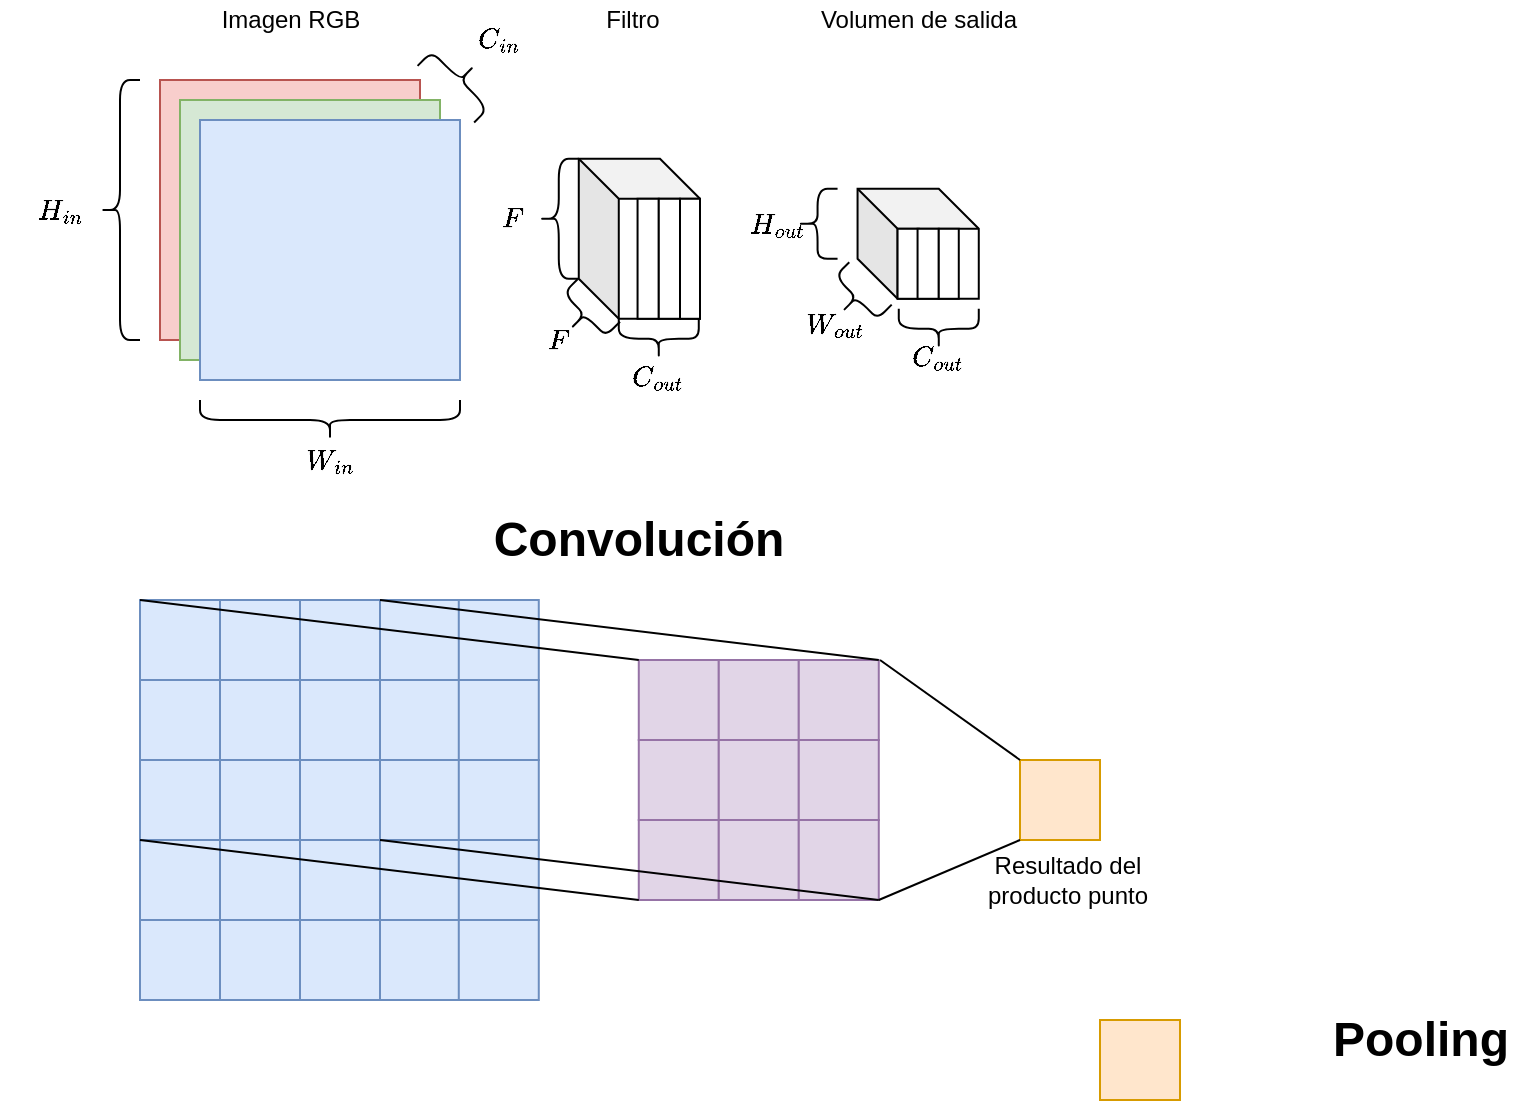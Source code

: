 <mxfile version="13.0.3" type="device"><diagram id="tAVVEoj1ymcxHaBCtEDW" name="Page-1"><mxGraphModel dx="589" dy="338" grid="1" gridSize="10" guides="1" tooltips="1" connect="1" arrows="1" fold="1" page="1" pageScale="1" pageWidth="850" pageHeight="1100" math="1" shadow="0"><root><mxCell id="0"/><mxCell id="1" parent="0"/><mxCell id="KRRAeAUciH8YKSJ020Xg-4" value="" style="shape=cube;whiteSpace=wrap;html=1;boundedLbl=1;backgroundOutline=1;darkOpacity=0.05;darkOpacity2=0.1;" parent="1" vertex="1"><mxGeometry x="518.78" y="194.39" width="60.61" height="55" as="geometry"/></mxCell><mxCell id="dYMzDaxi4i30y77EFDQi-79" value="" style="rounded=0;whiteSpace=wrap;html=1;" vertex="1" parent="1"><mxGeometry x="538.78" y="214.39" width="10.61" height="35" as="geometry"/></mxCell><mxCell id="KRRAeAUciH8YKSJ020Xg-2" value="" style="whiteSpace=wrap;html=1;aspect=fixed;fillColor=#f8cecc;strokeColor=#b85450;" parent="1" vertex="1"><mxGeometry x="170" y="140" width="130" height="130" as="geometry"/></mxCell><mxCell id="KRRAeAUciH8YKSJ020Xg-6" value="$$W_{in}$$" style="text;html=1;strokeColor=none;fillColor=none;align=center;verticalAlign=middle;whiteSpace=wrap;rounded=0;" parent="1" vertex="1"><mxGeometry x="235" y="320" width="40" height="20" as="geometry"/></mxCell><mxCell id="KRRAeAUciH8YKSJ020Xg-7" value="$$H_{in}$$" style="text;html=1;strokeColor=none;fillColor=none;align=center;verticalAlign=middle;whiteSpace=wrap;rounded=0;" parent="1" vertex="1"><mxGeometry x="100" y="195" width="40" height="20" as="geometry"/></mxCell><mxCell id="KRRAeAUciH8YKSJ020Xg-8" value="" style="whiteSpace=wrap;html=1;aspect=fixed;fillColor=#d5e8d4;strokeColor=#82b366;" parent="1" vertex="1"><mxGeometry x="180" y="150" width="130" height="130" as="geometry"/></mxCell><mxCell id="KRRAeAUciH8YKSJ020Xg-9" value="" style="whiteSpace=wrap;html=1;aspect=fixed;fillColor=#dae8fc;strokeColor=#6c8ebf;" parent="1" vertex="1"><mxGeometry x="190" y="160" width="130" height="130" as="geometry"/></mxCell><mxCell id="KRRAeAUciH8YKSJ020Xg-10" value="" style="shape=curlyBracket;whiteSpace=wrap;html=1;rounded=1;" parent="1" vertex="1"><mxGeometry x="140" y="140" width="20" height="130" as="geometry"/></mxCell><mxCell id="KRRAeAUciH8YKSJ020Xg-11" value="" style="shape=curlyBracket;whiteSpace=wrap;html=1;rounded=1;rotation=-90;" parent="1" vertex="1"><mxGeometry x="245" y="245" width="20" height="130" as="geometry"/></mxCell><mxCell id="KRRAeAUciH8YKSJ020Xg-12" value="" style="shape=curlyBracket;whiteSpace=wrap;html=1;rounded=1;rotation=135;" parent="1" vertex="1"><mxGeometry x="310" y="120" width="20" height="40" as="geometry"/></mxCell><mxCell id="KRRAeAUciH8YKSJ020Xg-13" value="$$C_{in}$$" style="text;html=1;strokeColor=none;fillColor=none;align=center;verticalAlign=middle;whiteSpace=wrap;rounded=0;" parent="1" vertex="1"><mxGeometry x="320" y="110" width="40" height="20" as="geometry"/></mxCell><mxCell id="dYMzDaxi4i30y77EFDQi-3" value="" style="shape=curlyBracket;whiteSpace=wrap;html=1;rounded=1;rotation=-90;" vertex="1" parent="1"><mxGeometry x="409.39" y="249.39" width="20" height="40" as="geometry"/></mxCell><mxCell id="dYMzDaxi4i30y77EFDQi-4" value="$$C_{out}$$" style="text;html=1;strokeColor=none;fillColor=none;align=center;verticalAlign=middle;whiteSpace=wrap;rounded=0;" vertex="1" parent="1"><mxGeometry x="399.39" y="279.39" width="40" height="20" as="geometry"/></mxCell><mxCell id="dYMzDaxi4i30y77EFDQi-5" value="" style="shape=curlyBracket;whiteSpace=wrap;html=1;rounded=1;" vertex="1" parent="1"><mxGeometry x="359.39" y="179.39" width="20" height="60" as="geometry"/></mxCell><mxCell id="dYMzDaxi4i30y77EFDQi-9" value="" style="shape=curlyBracket;whiteSpace=wrap;html=1;rounded=1;rotation=-45;" vertex="1" parent="1"><mxGeometry x="372.32" y="242.32" width="20" height="30" as="geometry"/></mxCell><mxCell id="dYMzDaxi4i30y77EFDQi-10" value="$$W_{out}$$" style="text;html=1;strokeColor=none;fillColor=none;align=center;verticalAlign=middle;whiteSpace=wrap;rounded=0;" vertex="1" parent="1"><mxGeometry x="389.39" y="179.39" width="40" height="20" as="geometry"/></mxCell><mxCell id="dYMzDaxi4i30y77EFDQi-12" value="Imagen RGB" style="text;html=1;strokeColor=none;fillColor=none;align=center;verticalAlign=middle;whiteSpace=wrap;rounded=0;" vertex="1" parent="1"><mxGeometry x="177.5" y="100" width="115" height="20" as="geometry"/></mxCell><mxCell id="dYMzDaxi4i30y77EFDQi-13" value="" style="shape=curlyBracket;whiteSpace=wrap;html=1;rounded=1;" vertex="1" parent="1"><mxGeometry x="488.78" y="194.39" width="20" height="35" as="geometry"/></mxCell><mxCell id="dYMzDaxi4i30y77EFDQi-14" value="" style="shape=curlyBracket;whiteSpace=wrap;html=1;rounded=1;rotation=-45;" vertex="1" parent="1"><mxGeometry x="508.17" y="233.78" width="20" height="30" as="geometry"/></mxCell><mxCell id="dYMzDaxi4i30y77EFDQi-16" value="Convolución" style="text;strokeColor=none;fillColor=none;html=1;fontSize=24;fontStyle=1;verticalAlign=middle;align=center;" vertex="1" parent="1"><mxGeometry x="359.39" y="350" width="100" height="40" as="geometry"/></mxCell><mxCell id="dYMzDaxi4i30y77EFDQi-17" value="Pooling" style="text;strokeColor=none;fillColor=none;html=1;fontSize=24;fontStyle=1;verticalAlign=middle;align=center;" vertex="1" parent="1"><mxGeometry x="750" y="600" width="100" height="40" as="geometry"/></mxCell><mxCell id="dYMzDaxi4i30y77EFDQi-25" value="" style="rounded=0;whiteSpace=wrap;html=1;fillColor=#dae8fc;strokeColor=#6c8ebf;" vertex="1" parent="1"><mxGeometry x="160" y="400" width="40" height="40" as="geometry"/></mxCell><mxCell id="dYMzDaxi4i30y77EFDQi-26" value="" style="rounded=0;whiteSpace=wrap;html=1;fillColor=#dae8fc;strokeColor=#6c8ebf;" vertex="1" parent="1"><mxGeometry x="200" y="400" width="40" height="40" as="geometry"/></mxCell><mxCell id="dYMzDaxi4i30y77EFDQi-27" value="" style="rounded=0;whiteSpace=wrap;html=1;fillColor=#dae8fc;strokeColor=#6c8ebf;" vertex="1" parent="1"><mxGeometry x="240" y="400" width="40" height="40" as="geometry"/></mxCell><mxCell id="dYMzDaxi4i30y77EFDQi-28" value="" style="rounded=0;whiteSpace=wrap;html=1;fillColor=#dae8fc;strokeColor=#6c8ebf;" vertex="1" parent="1"><mxGeometry x="280" y="400" width="40" height="40" as="geometry"/></mxCell><mxCell id="dYMzDaxi4i30y77EFDQi-29" value="" style="rounded=0;whiteSpace=wrap;html=1;fillColor=#dae8fc;strokeColor=#6c8ebf;" vertex="1" parent="1"><mxGeometry x="319.39" y="400" width="40" height="40" as="geometry"/></mxCell><mxCell id="dYMzDaxi4i30y77EFDQi-35" value="" style="rounded=0;whiteSpace=wrap;html=1;fillColor=#dae8fc;strokeColor=#6c8ebf;" vertex="1" parent="1"><mxGeometry x="160" y="440" width="40" height="40" as="geometry"/></mxCell><mxCell id="dYMzDaxi4i30y77EFDQi-36" value="" style="rounded=0;whiteSpace=wrap;html=1;fillColor=#dae8fc;strokeColor=#6c8ebf;" vertex="1" parent="1"><mxGeometry x="200" y="440" width="40" height="40" as="geometry"/></mxCell><mxCell id="dYMzDaxi4i30y77EFDQi-37" value="" style="rounded=0;whiteSpace=wrap;html=1;fillColor=#dae8fc;strokeColor=#6c8ebf;" vertex="1" parent="1"><mxGeometry x="240" y="440" width="40" height="40" as="geometry"/></mxCell><mxCell id="dYMzDaxi4i30y77EFDQi-38" value="" style="rounded=0;whiteSpace=wrap;html=1;fillColor=#dae8fc;strokeColor=#6c8ebf;" vertex="1" parent="1"><mxGeometry x="280" y="440" width="40" height="40" as="geometry"/></mxCell><mxCell id="dYMzDaxi4i30y77EFDQi-39" value="" style="rounded=0;whiteSpace=wrap;html=1;fillColor=#dae8fc;strokeColor=#6c8ebf;" vertex="1" parent="1"><mxGeometry x="319.39" y="440" width="40" height="40" as="geometry"/></mxCell><mxCell id="dYMzDaxi4i30y77EFDQi-40" value="" style="rounded=0;whiteSpace=wrap;html=1;fillColor=#dae8fc;strokeColor=#6c8ebf;" vertex="1" parent="1"><mxGeometry x="160" y="480" width="40" height="40" as="geometry"/></mxCell><mxCell id="dYMzDaxi4i30y77EFDQi-41" value="" style="rounded=0;whiteSpace=wrap;html=1;fillColor=#dae8fc;strokeColor=#6c8ebf;" vertex="1" parent="1"><mxGeometry x="200" y="480" width="40" height="40" as="geometry"/></mxCell><mxCell id="dYMzDaxi4i30y77EFDQi-42" value="" style="rounded=0;whiteSpace=wrap;html=1;fillColor=#dae8fc;strokeColor=#6c8ebf;" vertex="1" parent="1"><mxGeometry x="240" y="480" width="40" height="40" as="geometry"/></mxCell><mxCell id="dYMzDaxi4i30y77EFDQi-43" value="" style="rounded=0;whiteSpace=wrap;html=1;fillColor=#dae8fc;strokeColor=#6c8ebf;" vertex="1" parent="1"><mxGeometry x="280" y="480" width="40" height="40" as="geometry"/></mxCell><mxCell id="dYMzDaxi4i30y77EFDQi-44" value="" style="rounded=0;whiteSpace=wrap;html=1;fillColor=#dae8fc;strokeColor=#6c8ebf;" vertex="1" parent="1"><mxGeometry x="319.39" y="480" width="40" height="40" as="geometry"/></mxCell><mxCell id="dYMzDaxi4i30y77EFDQi-45" value="" style="rounded=0;whiteSpace=wrap;html=1;fillColor=#dae8fc;strokeColor=#6c8ebf;" vertex="1" parent="1"><mxGeometry x="160" y="520" width="40" height="40" as="geometry"/></mxCell><mxCell id="dYMzDaxi4i30y77EFDQi-46" value="" style="rounded=0;whiteSpace=wrap;html=1;fillColor=#dae8fc;strokeColor=#6c8ebf;" vertex="1" parent="1"><mxGeometry x="200" y="520" width="40" height="40" as="geometry"/></mxCell><mxCell id="dYMzDaxi4i30y77EFDQi-47" value="" style="rounded=0;whiteSpace=wrap;html=1;fillColor=#dae8fc;strokeColor=#6c8ebf;" vertex="1" parent="1"><mxGeometry x="240" y="520" width="40" height="40" as="geometry"/></mxCell><mxCell id="dYMzDaxi4i30y77EFDQi-48" value="" style="rounded=0;whiteSpace=wrap;html=1;fillColor=#dae8fc;strokeColor=#6c8ebf;" vertex="1" parent="1"><mxGeometry x="280" y="520" width="40" height="40" as="geometry"/></mxCell><mxCell id="dYMzDaxi4i30y77EFDQi-49" value="" style="rounded=0;whiteSpace=wrap;html=1;fillColor=#dae8fc;strokeColor=#6c8ebf;" vertex="1" parent="1"><mxGeometry x="319.39" y="520" width="40" height="40" as="geometry"/></mxCell><mxCell id="dYMzDaxi4i30y77EFDQi-50" value="" style="rounded=0;whiteSpace=wrap;html=1;fillColor=#dae8fc;strokeColor=#6c8ebf;" vertex="1" parent="1"><mxGeometry x="160" y="560" width="40" height="40" as="geometry"/></mxCell><mxCell id="dYMzDaxi4i30y77EFDQi-51" value="" style="rounded=0;whiteSpace=wrap;html=1;fillColor=#dae8fc;strokeColor=#6c8ebf;" vertex="1" parent="1"><mxGeometry x="200" y="560" width="40" height="40" as="geometry"/></mxCell><mxCell id="dYMzDaxi4i30y77EFDQi-52" value="" style="rounded=0;whiteSpace=wrap;html=1;fillColor=#dae8fc;strokeColor=#6c8ebf;" vertex="1" parent="1"><mxGeometry x="240" y="560" width="40" height="40" as="geometry"/></mxCell><mxCell id="dYMzDaxi4i30y77EFDQi-53" value="" style="rounded=0;whiteSpace=wrap;html=1;fillColor=#dae8fc;strokeColor=#6c8ebf;" vertex="1" parent="1"><mxGeometry x="280" y="560" width="40" height="40" as="geometry"/></mxCell><mxCell id="dYMzDaxi4i30y77EFDQi-54" value="" style="rounded=0;whiteSpace=wrap;html=1;fillColor=#dae8fc;strokeColor=#6c8ebf;" vertex="1" parent="1"><mxGeometry x="319.39" y="560" width="40" height="40" as="geometry"/></mxCell><mxCell id="dYMzDaxi4i30y77EFDQi-55" value="" style="rounded=0;whiteSpace=wrap;html=1;fillColor=#e1d5e7;strokeColor=#9673a6;" vertex="1" parent="1"><mxGeometry x="409.39" y="430" width="40" height="40" as="geometry"/></mxCell><mxCell id="dYMzDaxi4i30y77EFDQi-57" value="" style="rounded=0;whiteSpace=wrap;html=1;fillColor=#e1d5e7;strokeColor=#9673a6;" vertex="1" parent="1"><mxGeometry x="449.39" y="430" width="40" height="40" as="geometry"/></mxCell><mxCell id="dYMzDaxi4i30y77EFDQi-58" value="" style="rounded=0;whiteSpace=wrap;html=1;fillColor=#e1d5e7;strokeColor=#9673a6;" vertex="1" parent="1"><mxGeometry x="489.39" y="430" width="40" height="40" as="geometry"/></mxCell><mxCell id="dYMzDaxi4i30y77EFDQi-62" value="" style="rounded=0;whiteSpace=wrap;html=1;fillColor=#e1d5e7;strokeColor=#9673a6;" vertex="1" parent="1"><mxGeometry x="409.39" y="470" width="40" height="40" as="geometry"/></mxCell><mxCell id="dYMzDaxi4i30y77EFDQi-63" value="" style="rounded=0;whiteSpace=wrap;html=1;fillColor=#e1d5e7;strokeColor=#9673a6;" vertex="1" parent="1"><mxGeometry x="449.39" y="470" width="40" height="40" as="geometry"/></mxCell><mxCell id="dYMzDaxi4i30y77EFDQi-64" value="" style="rounded=0;whiteSpace=wrap;html=1;fillColor=#e1d5e7;strokeColor=#9673a6;" vertex="1" parent="1"><mxGeometry x="489.39" y="470" width="40" height="40" as="geometry"/></mxCell><mxCell id="dYMzDaxi4i30y77EFDQi-65" value="" style="rounded=0;whiteSpace=wrap;html=1;fillColor=#e1d5e7;strokeColor=#9673a6;" vertex="1" parent="1"><mxGeometry x="409.39" y="510" width="40" height="40" as="geometry"/></mxCell><mxCell id="dYMzDaxi4i30y77EFDQi-66" value="" style="rounded=0;whiteSpace=wrap;html=1;fillColor=#e1d5e7;strokeColor=#9673a6;" vertex="1" parent="1"><mxGeometry x="449.39" y="510" width="40" height="40" as="geometry"/></mxCell><mxCell id="dYMzDaxi4i30y77EFDQi-67" value="" style="rounded=0;whiteSpace=wrap;html=1;fillColor=#e1d5e7;strokeColor=#9673a6;" vertex="1" parent="1"><mxGeometry x="489.39" y="510" width="40" height="40" as="geometry"/></mxCell><mxCell id="dYMzDaxi4i30y77EFDQi-68" value="" style="endArrow=none;html=1;exitX=0;exitY=0;exitDx=0;exitDy=0;entryX=1;entryY=0;entryDx=0;entryDy=0;" edge="1" parent="1" source="dYMzDaxi4i30y77EFDQi-28" target="dYMzDaxi4i30y77EFDQi-58"><mxGeometry width="50" height="50" relative="1" as="geometry"><mxPoint x="350" y="530" as="sourcePoint"/><mxPoint x="400" y="480" as="targetPoint"/></mxGeometry></mxCell><mxCell id="dYMzDaxi4i30y77EFDQi-69" value="" style="endArrow=none;html=1;exitX=1;exitY=0;exitDx=0;exitDy=0;entryX=1;entryY=1;entryDx=0;entryDy=0;" edge="1" parent="1" source="dYMzDaxi4i30y77EFDQi-47" target="dYMzDaxi4i30y77EFDQi-67"><mxGeometry width="50" height="50" relative="1" as="geometry"><mxPoint x="344.39" y="630" as="sourcePoint"/><mxPoint x="394.39" y="580" as="targetPoint"/></mxGeometry></mxCell><mxCell id="dYMzDaxi4i30y77EFDQi-70" value="" style="rounded=0;whiteSpace=wrap;html=1;fillColor=#ffe6cc;strokeColor=#d79b00;" vertex="1" parent="1"><mxGeometry x="600" y="480" width="40" height="40" as="geometry"/></mxCell><mxCell id="dYMzDaxi4i30y77EFDQi-71" value="" style="endArrow=none;html=1;entryX=0;entryY=0;entryDx=0;entryDy=0;" edge="1" parent="1" target="dYMzDaxi4i30y77EFDQi-70"><mxGeometry width="50" height="50" relative="1" as="geometry"><mxPoint x="530" y="430" as="sourcePoint"/><mxPoint x="640" y="480" as="targetPoint"/></mxGeometry></mxCell><mxCell id="dYMzDaxi4i30y77EFDQi-72" value="" style="endArrow=none;html=1;exitX=1;exitY=1;exitDx=0;exitDy=0;entryX=0;entryY=1;entryDx=0;entryDy=0;" edge="1" parent="1" source="dYMzDaxi4i30y77EFDQi-67" target="dYMzDaxi4i30y77EFDQi-70"><mxGeometry width="50" height="50" relative="1" as="geometry"><mxPoint x="300" y="420" as="sourcePoint"/><mxPoint x="420" y="460" as="targetPoint"/></mxGeometry></mxCell><mxCell id="dYMzDaxi4i30y77EFDQi-73" value="" style="rounded=0;whiteSpace=wrap;html=1;fillColor=#ffe6cc;strokeColor=#d79b00;" vertex="1" parent="1"><mxGeometry x="640" y="610" width="40" height="40" as="geometry"/></mxCell><mxCell id="dYMzDaxi4i30y77EFDQi-75" value="" style="shape=curlyBracket;whiteSpace=wrap;html=1;rounded=1;rotation=-90;" vertex="1" parent="1"><mxGeometry x="549.39" y="244.39" width="20" height="40" as="geometry"/></mxCell><mxCell id="dYMzDaxi4i30y77EFDQi-76" value="$$C_{out}$$" style="text;html=1;strokeColor=none;fillColor=none;align=center;verticalAlign=middle;whiteSpace=wrap;rounded=0;" vertex="1" parent="1"><mxGeometry x="538.78" y="269.39" width="40" height="20" as="geometry"/></mxCell><mxCell id="dYMzDaxi4i30y77EFDQi-80" value="" style="rounded=0;whiteSpace=wrap;html=1;" vertex="1" parent="1"><mxGeometry x="548.78" y="214.39" width="10.61" height="35" as="geometry"/></mxCell><mxCell id="dYMzDaxi4i30y77EFDQi-81" value="" style="rounded=0;whiteSpace=wrap;html=1;" vertex="1" parent="1"><mxGeometry x="559.39" y="214.39" width="10" height="35" as="geometry"/></mxCell><mxCell id="dYMzDaxi4i30y77EFDQi-82" value="" style="endArrow=none;html=1;exitX=0;exitY=1;exitDx=0;exitDy=0;entryX=0;entryY=1;entryDx=0;entryDy=0;" edge="1" parent="1" source="dYMzDaxi4i30y77EFDQi-40" target="dYMzDaxi4i30y77EFDQi-65"><mxGeometry width="50" height="50" relative="1" as="geometry"><mxPoint x="170" y="530" as="sourcePoint"/><mxPoint x="530" y="570" as="targetPoint"/></mxGeometry></mxCell><mxCell id="dYMzDaxi4i30y77EFDQi-83" value="" style="endArrow=none;html=1;exitX=0;exitY=0;exitDx=0;exitDy=0;entryX=0;entryY=0;entryDx=0;entryDy=0;" edge="1" parent="1" source="dYMzDaxi4i30y77EFDQi-25" target="dYMzDaxi4i30y77EFDQi-55"><mxGeometry width="50" height="50" relative="1" as="geometry"><mxPoint x="180" y="540" as="sourcePoint"/><mxPoint x="540" y="580" as="targetPoint"/></mxGeometry></mxCell><mxCell id="dYMzDaxi4i30y77EFDQi-84" value="" style="shape=cube;whiteSpace=wrap;html=1;boundedLbl=1;backgroundOutline=1;darkOpacity=0.05;darkOpacity2=0.1;" vertex="1" parent="1"><mxGeometry x="379.39" y="179.39" width="60.61" height="80" as="geometry"/></mxCell><mxCell id="dYMzDaxi4i30y77EFDQi-85" value="" style="rounded=0;whiteSpace=wrap;html=1;" vertex="1" parent="1"><mxGeometry x="408.78" y="199.39" width="10.61" height="60" as="geometry"/></mxCell><mxCell id="dYMzDaxi4i30y77EFDQi-86" value="" style="rounded=0;whiteSpace=wrap;html=1;" vertex="1" parent="1"><mxGeometry x="419.39" y="199.39" width="10.61" height="60" as="geometry"/></mxCell><mxCell id="dYMzDaxi4i30y77EFDQi-87" value="" style="rounded=0;whiteSpace=wrap;html=1;" vertex="1" parent="1"><mxGeometry x="430" y="199.39" width="10" height="60" as="geometry"/></mxCell><mxCell id="dYMzDaxi4i30y77EFDQi-88" value="$$W_{out}$$" style="text;html=1;strokeColor=none;fillColor=none;align=center;verticalAlign=middle;whiteSpace=wrap;rounded=0;" vertex="1" parent="1"><mxGeometry x="488.17" y="251.71" width="40" height="20" as="geometry"/></mxCell><mxCell id="dYMzDaxi4i30y77EFDQi-89" value="$$F$$" style="text;html=1;strokeColor=none;fillColor=none;align=center;verticalAlign=middle;whiteSpace=wrap;rounded=0;" vertex="1" parent="1"><mxGeometry x="330" y="199.39" width="31.71" height="20" as="geometry"/></mxCell><mxCell id="dYMzDaxi4i30y77EFDQi-90" value="$$F$$" style="text;html=1;strokeColor=none;fillColor=none;align=center;verticalAlign=middle;whiteSpace=wrap;rounded=0;" vertex="1" parent="1"><mxGeometry x="349.39" y="260" width="40" height="20" as="geometry"/></mxCell><mxCell id="dYMzDaxi4i30y77EFDQi-91" value="$$H_{out}$$" style="text;html=1;strokeColor=none;fillColor=none;align=center;verticalAlign=middle;whiteSpace=wrap;rounded=0;" vertex="1" parent="1"><mxGeometry x="459.39" y="201.89" width="40" height="20" as="geometry"/></mxCell><mxCell id="dYMzDaxi4i30y77EFDQi-92" value="Filtro" style="text;html=1;strokeColor=none;fillColor=none;align=center;verticalAlign=middle;whiteSpace=wrap;rounded=0;" vertex="1" parent="1"><mxGeometry x="349.39" y="100" width="115" height="20" as="geometry"/></mxCell><mxCell id="dYMzDaxi4i30y77EFDQi-93" value="Volumen de salida" style="text;html=1;strokeColor=none;fillColor=none;align=center;verticalAlign=middle;whiteSpace=wrap;rounded=0;" vertex="1" parent="1"><mxGeometry x="491.59" y="100" width="115" height="20" as="geometry"/></mxCell><mxCell id="dYMzDaxi4i30y77EFDQi-94" value="Resultado del producto punto" style="text;html=1;strokeColor=none;fillColor=none;align=center;verticalAlign=middle;whiteSpace=wrap;rounded=0;" vertex="1" parent="1"><mxGeometry x="579.39" y="530" width="90" height="20" as="geometry"/></mxCell></root></mxGraphModel></diagram></mxfile>